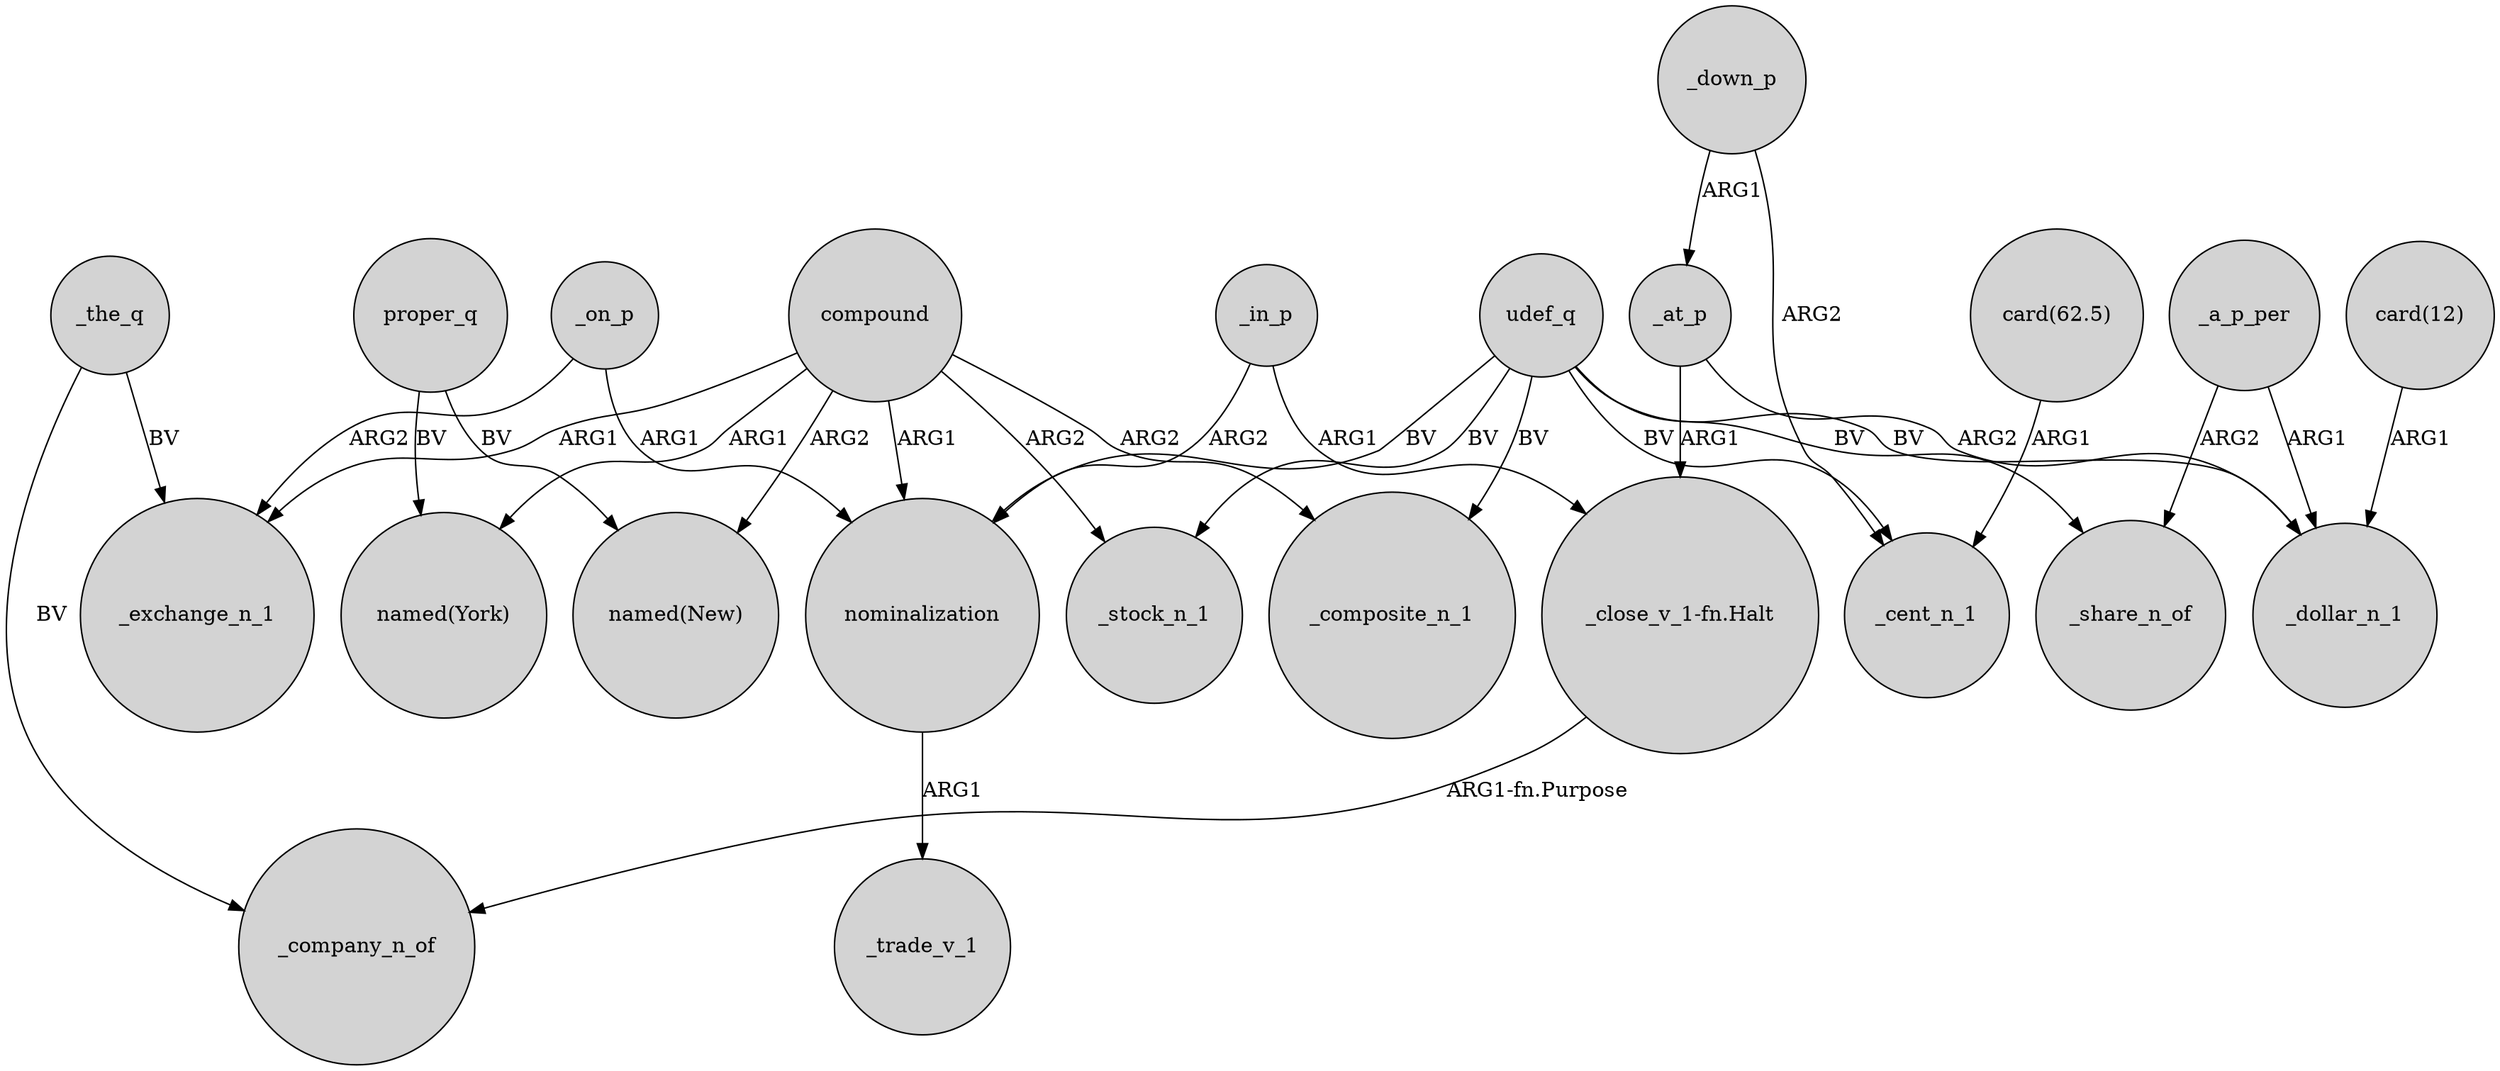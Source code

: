 digraph {
	node [shape=circle style=filled]
	_on_p -> nominalization [label=ARG1]
	_in_p -> "_close_v_1-fn.Halt" [label=ARG1]
	compound -> "named(New)" [label=ARG2]
	_down_p -> _at_p [label=ARG1]
	"_close_v_1-fn.Halt" -> _company_n_of [label="ARG1-fn.Purpose"]
	_down_p -> _cent_n_1 [label=ARG2]
	proper_q -> "named(New)" [label=BV]
	udef_q -> nominalization [label=BV]
	_on_p -> _exchange_n_1 [label=ARG2]
	udef_q -> _cent_n_1 [label=BV]
	compound -> _exchange_n_1 [label=ARG1]
	proper_q -> "named(York)" [label=BV]
	compound -> nominalization [label=ARG1]
	udef_q -> _stock_n_1 [label=BV]
	_at_p -> _dollar_n_1 [label=ARG2]
	_a_p_per -> _share_n_of [label=ARG2]
	udef_q -> _share_n_of [label=BV]
	_at_p -> "_close_v_1-fn.Halt" [label=ARG1]
	compound -> _stock_n_1 [label=ARG2]
	"card(12)" -> _dollar_n_1 [label=ARG1]
	udef_q -> _dollar_n_1 [label=BV]
	_a_p_per -> _dollar_n_1 [label=ARG1]
	udef_q -> _composite_n_1 [label=BV]
	compound -> "named(York)" [label=ARG1]
	_the_q -> _exchange_n_1 [label=BV]
	_in_p -> nominalization [label=ARG2]
	compound -> _composite_n_1 [label=ARG2]
	_the_q -> _company_n_of [label=BV]
	"card(62.5)" -> _cent_n_1 [label=ARG1]
	nominalization -> _trade_v_1 [label=ARG1]
}
